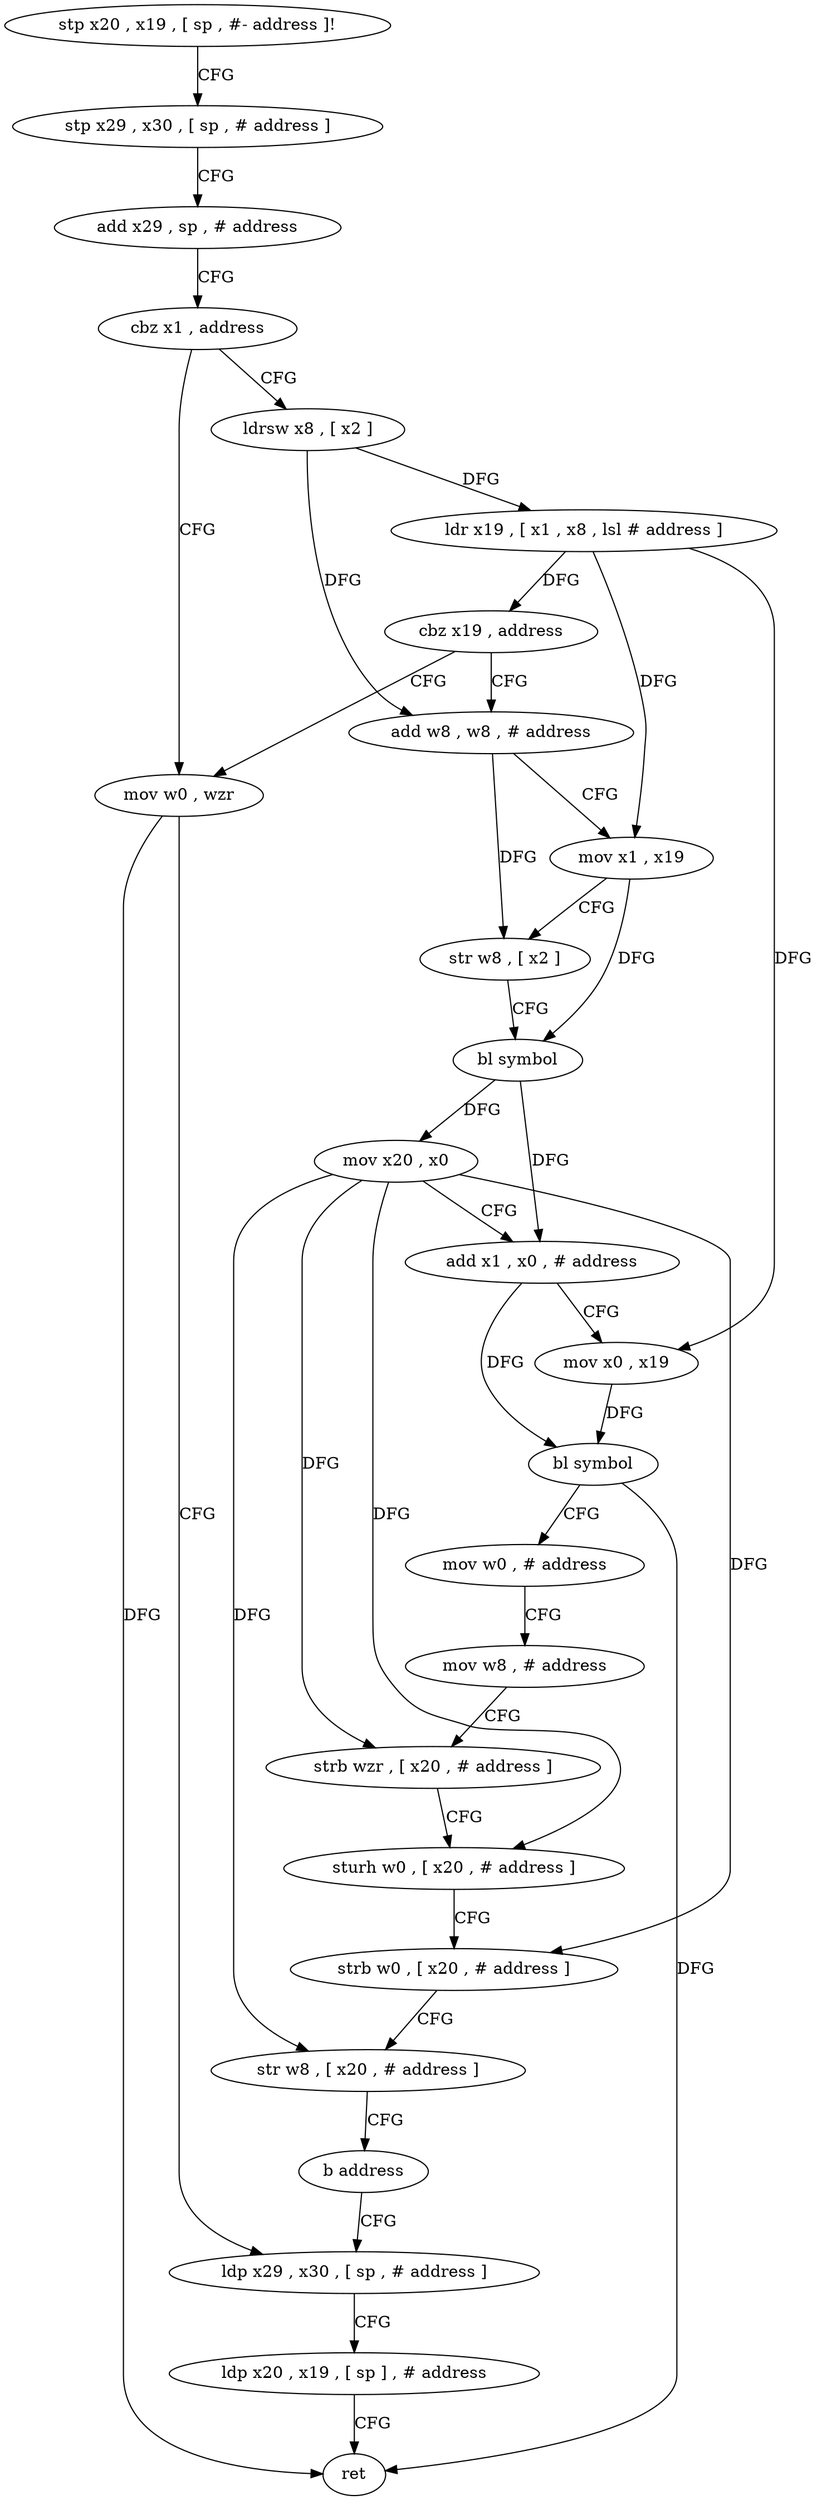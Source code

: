 digraph "func" {
"4247672" [label = "stp x20 , x19 , [ sp , #- address ]!" ]
"4247676" [label = "stp x29 , x30 , [ sp , # address ]" ]
"4247680" [label = "add x29 , sp , # address" ]
"4247684" [label = "cbz x1 , address" ]
"4247760" [label = "mov w0 , wzr" ]
"4247688" [label = "ldrsw x8 , [ x2 ]" ]
"4247764" [label = "ldp x29 , x30 , [ sp , # address ]" ]
"4247692" [label = "ldr x19 , [ x1 , x8 , lsl # address ]" ]
"4247696" [label = "cbz x19 , address" ]
"4247700" [label = "add w8 , w8 , # address" ]
"4247704" [label = "mov x1 , x19" ]
"4247708" [label = "str w8 , [ x2 ]" ]
"4247712" [label = "bl symbol" ]
"4247716" [label = "mov x20 , x0" ]
"4247720" [label = "add x1 , x0 , # address" ]
"4247724" [label = "mov x0 , x19" ]
"4247728" [label = "bl symbol" ]
"4247732" [label = "mov w0 , # address" ]
"4247736" [label = "mov w8 , # address" ]
"4247740" [label = "strb wzr , [ x20 , # address ]" ]
"4247744" [label = "sturh w0 , [ x20 , # address ]" ]
"4247748" [label = "strb w0 , [ x20 , # address ]" ]
"4247752" [label = "str w8 , [ x20 , # address ]" ]
"4247756" [label = "b address" ]
"4247768" [label = "ldp x20 , x19 , [ sp ] , # address" ]
"4247772" [label = "ret" ]
"4247672" -> "4247676" [ label = "CFG" ]
"4247676" -> "4247680" [ label = "CFG" ]
"4247680" -> "4247684" [ label = "CFG" ]
"4247684" -> "4247760" [ label = "CFG" ]
"4247684" -> "4247688" [ label = "CFG" ]
"4247760" -> "4247764" [ label = "CFG" ]
"4247760" -> "4247772" [ label = "DFG" ]
"4247688" -> "4247692" [ label = "DFG" ]
"4247688" -> "4247700" [ label = "DFG" ]
"4247764" -> "4247768" [ label = "CFG" ]
"4247692" -> "4247696" [ label = "DFG" ]
"4247692" -> "4247704" [ label = "DFG" ]
"4247692" -> "4247724" [ label = "DFG" ]
"4247696" -> "4247760" [ label = "CFG" ]
"4247696" -> "4247700" [ label = "CFG" ]
"4247700" -> "4247704" [ label = "CFG" ]
"4247700" -> "4247708" [ label = "DFG" ]
"4247704" -> "4247708" [ label = "CFG" ]
"4247704" -> "4247712" [ label = "DFG" ]
"4247708" -> "4247712" [ label = "CFG" ]
"4247712" -> "4247716" [ label = "DFG" ]
"4247712" -> "4247720" [ label = "DFG" ]
"4247716" -> "4247720" [ label = "CFG" ]
"4247716" -> "4247740" [ label = "DFG" ]
"4247716" -> "4247744" [ label = "DFG" ]
"4247716" -> "4247748" [ label = "DFG" ]
"4247716" -> "4247752" [ label = "DFG" ]
"4247720" -> "4247724" [ label = "CFG" ]
"4247720" -> "4247728" [ label = "DFG" ]
"4247724" -> "4247728" [ label = "DFG" ]
"4247728" -> "4247732" [ label = "CFG" ]
"4247728" -> "4247772" [ label = "DFG" ]
"4247732" -> "4247736" [ label = "CFG" ]
"4247736" -> "4247740" [ label = "CFG" ]
"4247740" -> "4247744" [ label = "CFG" ]
"4247744" -> "4247748" [ label = "CFG" ]
"4247748" -> "4247752" [ label = "CFG" ]
"4247752" -> "4247756" [ label = "CFG" ]
"4247756" -> "4247764" [ label = "CFG" ]
"4247768" -> "4247772" [ label = "CFG" ]
}
